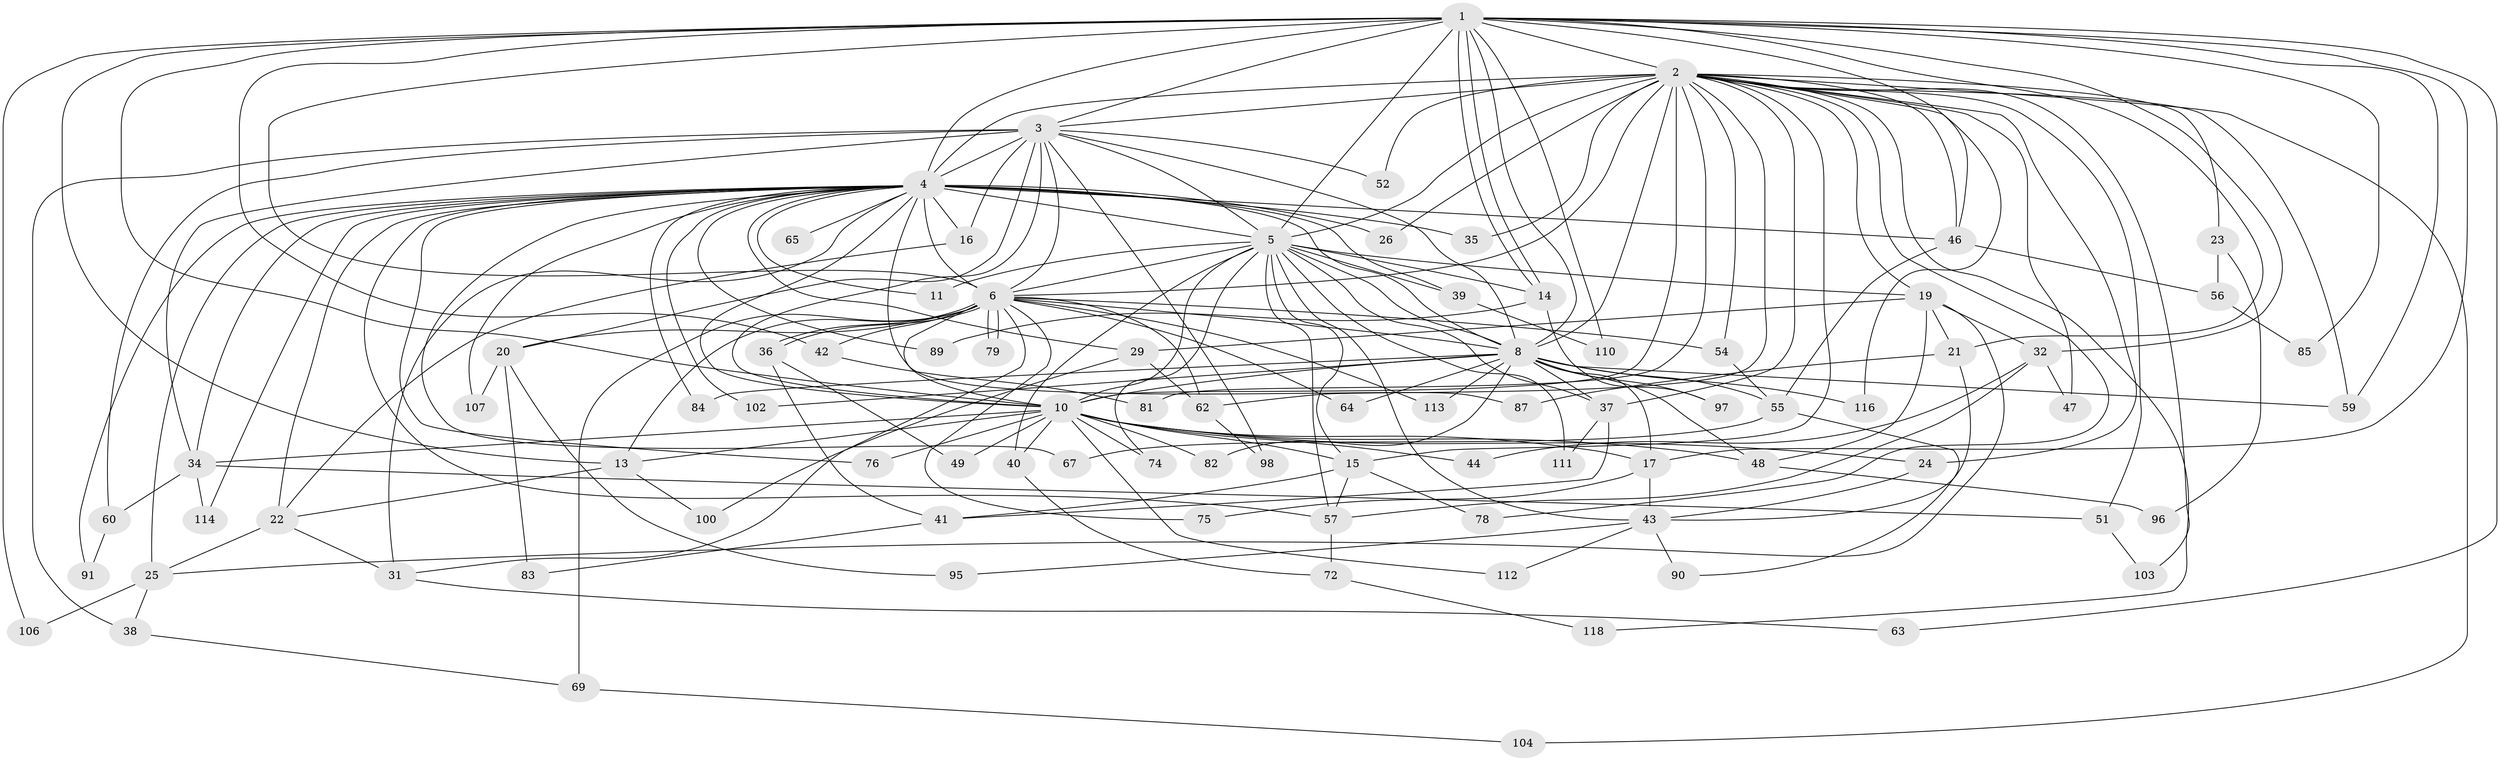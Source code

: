 // Generated by graph-tools (version 1.1) at 2025/23/03/03/25 07:23:45]
// undirected, 86 vertices, 201 edges
graph export_dot {
graph [start="1"]
  node [color=gray90,style=filled];
  1 [super="+12"];
  2 [super="+7"];
  3 [super="+18"];
  4 [super="+9"];
  5 [super="+88"];
  6 [super="+30"];
  8 [super="+92"];
  10 [super="+99"];
  11;
  13 [super="+45"];
  14 [super="+70"];
  15 [super="+28"];
  16;
  17 [super="+50"];
  19 [super="+27"];
  20 [super="+33"];
  21;
  22 [super="+73"];
  23;
  24 [super="+66"];
  25 [super="+80"];
  26;
  29;
  31 [super="+105"];
  32 [super="+77"];
  34 [super="+94"];
  35;
  36;
  37 [super="+68"];
  38 [super="+61"];
  39 [super="+58"];
  40;
  41 [super="+117"];
  42;
  43 [super="+71"];
  44;
  46 [super="+93"];
  47;
  48 [super="+53"];
  49;
  51;
  52;
  54 [super="+115"];
  55 [super="+101"];
  56;
  57 [super="+109"];
  59 [super="+108"];
  60;
  62 [super="+86"];
  63;
  64;
  65;
  67;
  69;
  72;
  74;
  75;
  76;
  78;
  79;
  81;
  82;
  83;
  84;
  85;
  87;
  89;
  90;
  91;
  95;
  96;
  97;
  98;
  100;
  102;
  103;
  104;
  106;
  107;
  110;
  111;
  112;
  113;
  114;
  116;
  118;
  1 -- 2 [weight=2];
  1 -- 3;
  1 -- 4 [weight=3];
  1 -- 5 [weight=2];
  1 -- 6 [weight=2];
  1 -- 8;
  1 -- 10;
  1 -- 13;
  1 -- 14;
  1 -- 14;
  1 -- 21;
  1 -- 32;
  1 -- 42;
  1 -- 46;
  1 -- 59;
  1 -- 63;
  1 -- 85;
  1 -- 106;
  1 -- 17;
  1 -- 110;
  2 -- 3 [weight=2];
  2 -- 4 [weight=4];
  2 -- 5 [weight=2];
  2 -- 6 [weight=2];
  2 -- 8 [weight=2];
  2 -- 10 [weight=2];
  2 -- 19;
  2 -- 24;
  2 -- 47;
  2 -- 51;
  2 -- 54;
  2 -- 104;
  2 -- 118;
  2 -- 78;
  2 -- 15;
  2 -- 81;
  2 -- 23;
  2 -- 26;
  2 -- 35;
  2 -- 103;
  2 -- 46;
  2 -- 52;
  2 -- 116;
  2 -- 59;
  2 -- 37;
  2 -- 62;
  3 -- 4 [weight=2];
  3 -- 5;
  3 -- 6;
  3 -- 8 [weight=2];
  3 -- 10;
  3 -- 16;
  3 -- 20 [weight=2];
  3 -- 34;
  3 -- 38 [weight=2];
  3 -- 52;
  3 -- 60;
  3 -- 98;
  4 -- 5 [weight=2];
  4 -- 6 [weight=2];
  4 -- 8 [weight=2];
  4 -- 10 [weight=2];
  4 -- 57;
  4 -- 65 [weight=2];
  4 -- 87;
  4 -- 91;
  4 -- 102;
  4 -- 67;
  4 -- 11;
  4 -- 76;
  4 -- 16;
  4 -- 84;
  4 -- 22;
  4 -- 89;
  4 -- 26;
  4 -- 29;
  4 -- 35;
  4 -- 39 [weight=2];
  4 -- 107;
  4 -- 114;
  4 -- 31;
  4 -- 25;
  4 -- 34;
  4 -- 46;
  5 -- 6;
  5 -- 8;
  5 -- 10;
  5 -- 11;
  5 -- 19 [weight=2];
  5 -- 37;
  5 -- 39;
  5 -- 40;
  5 -- 43;
  5 -- 74;
  5 -- 15;
  5 -- 14;
  5 -- 111;
  5 -- 57;
  6 -- 8;
  6 -- 10;
  6 -- 13;
  6 -- 20;
  6 -- 31;
  6 -- 36;
  6 -- 36;
  6 -- 42;
  6 -- 54;
  6 -- 62;
  6 -- 64;
  6 -- 75;
  6 -- 79;
  6 -- 79;
  6 -- 113;
  6 -- 69;
  8 -- 10;
  8 -- 17;
  8 -- 37;
  8 -- 55;
  8 -- 64;
  8 -- 82;
  8 -- 84 [weight=2];
  8 -- 102;
  8 -- 113;
  8 -- 116;
  8 -- 97;
  8 -- 59;
  8 -- 48;
  10 -- 17;
  10 -- 24;
  10 -- 34;
  10 -- 40;
  10 -- 44;
  10 -- 48;
  10 -- 49;
  10 -- 74;
  10 -- 76;
  10 -- 82;
  10 -- 112;
  10 -- 13;
  10 -- 15;
  13 -- 100;
  13 -- 22;
  14 -- 89;
  14 -- 97;
  15 -- 78;
  15 -- 57;
  15 -- 41;
  16 -- 22;
  17 -- 75;
  17 -- 43;
  19 -- 21;
  19 -- 25;
  19 -- 32;
  19 -- 48;
  19 -- 29;
  20 -- 83;
  20 -- 107;
  20 -- 95;
  21 -- 43;
  21 -- 87;
  22 -- 25;
  22 -- 31;
  23 -- 56;
  23 -- 96;
  24 -- 43;
  25 -- 38;
  25 -- 106;
  29 -- 62;
  29 -- 100;
  31 -- 63;
  32 -- 44;
  32 -- 47;
  32 -- 57;
  34 -- 51;
  34 -- 60;
  34 -- 114;
  36 -- 41;
  36 -- 49;
  37 -- 41;
  37 -- 111;
  38 -- 69;
  39 -- 110;
  40 -- 72;
  41 -- 83;
  42 -- 81;
  43 -- 90;
  43 -- 95;
  43 -- 112;
  46 -- 56;
  46 -- 55;
  48 -- 96;
  51 -- 103;
  54 -- 55;
  55 -- 67;
  55 -- 90;
  56 -- 85;
  57 -- 72;
  60 -- 91;
  62 -- 98;
  69 -- 104;
  72 -- 118;
}

